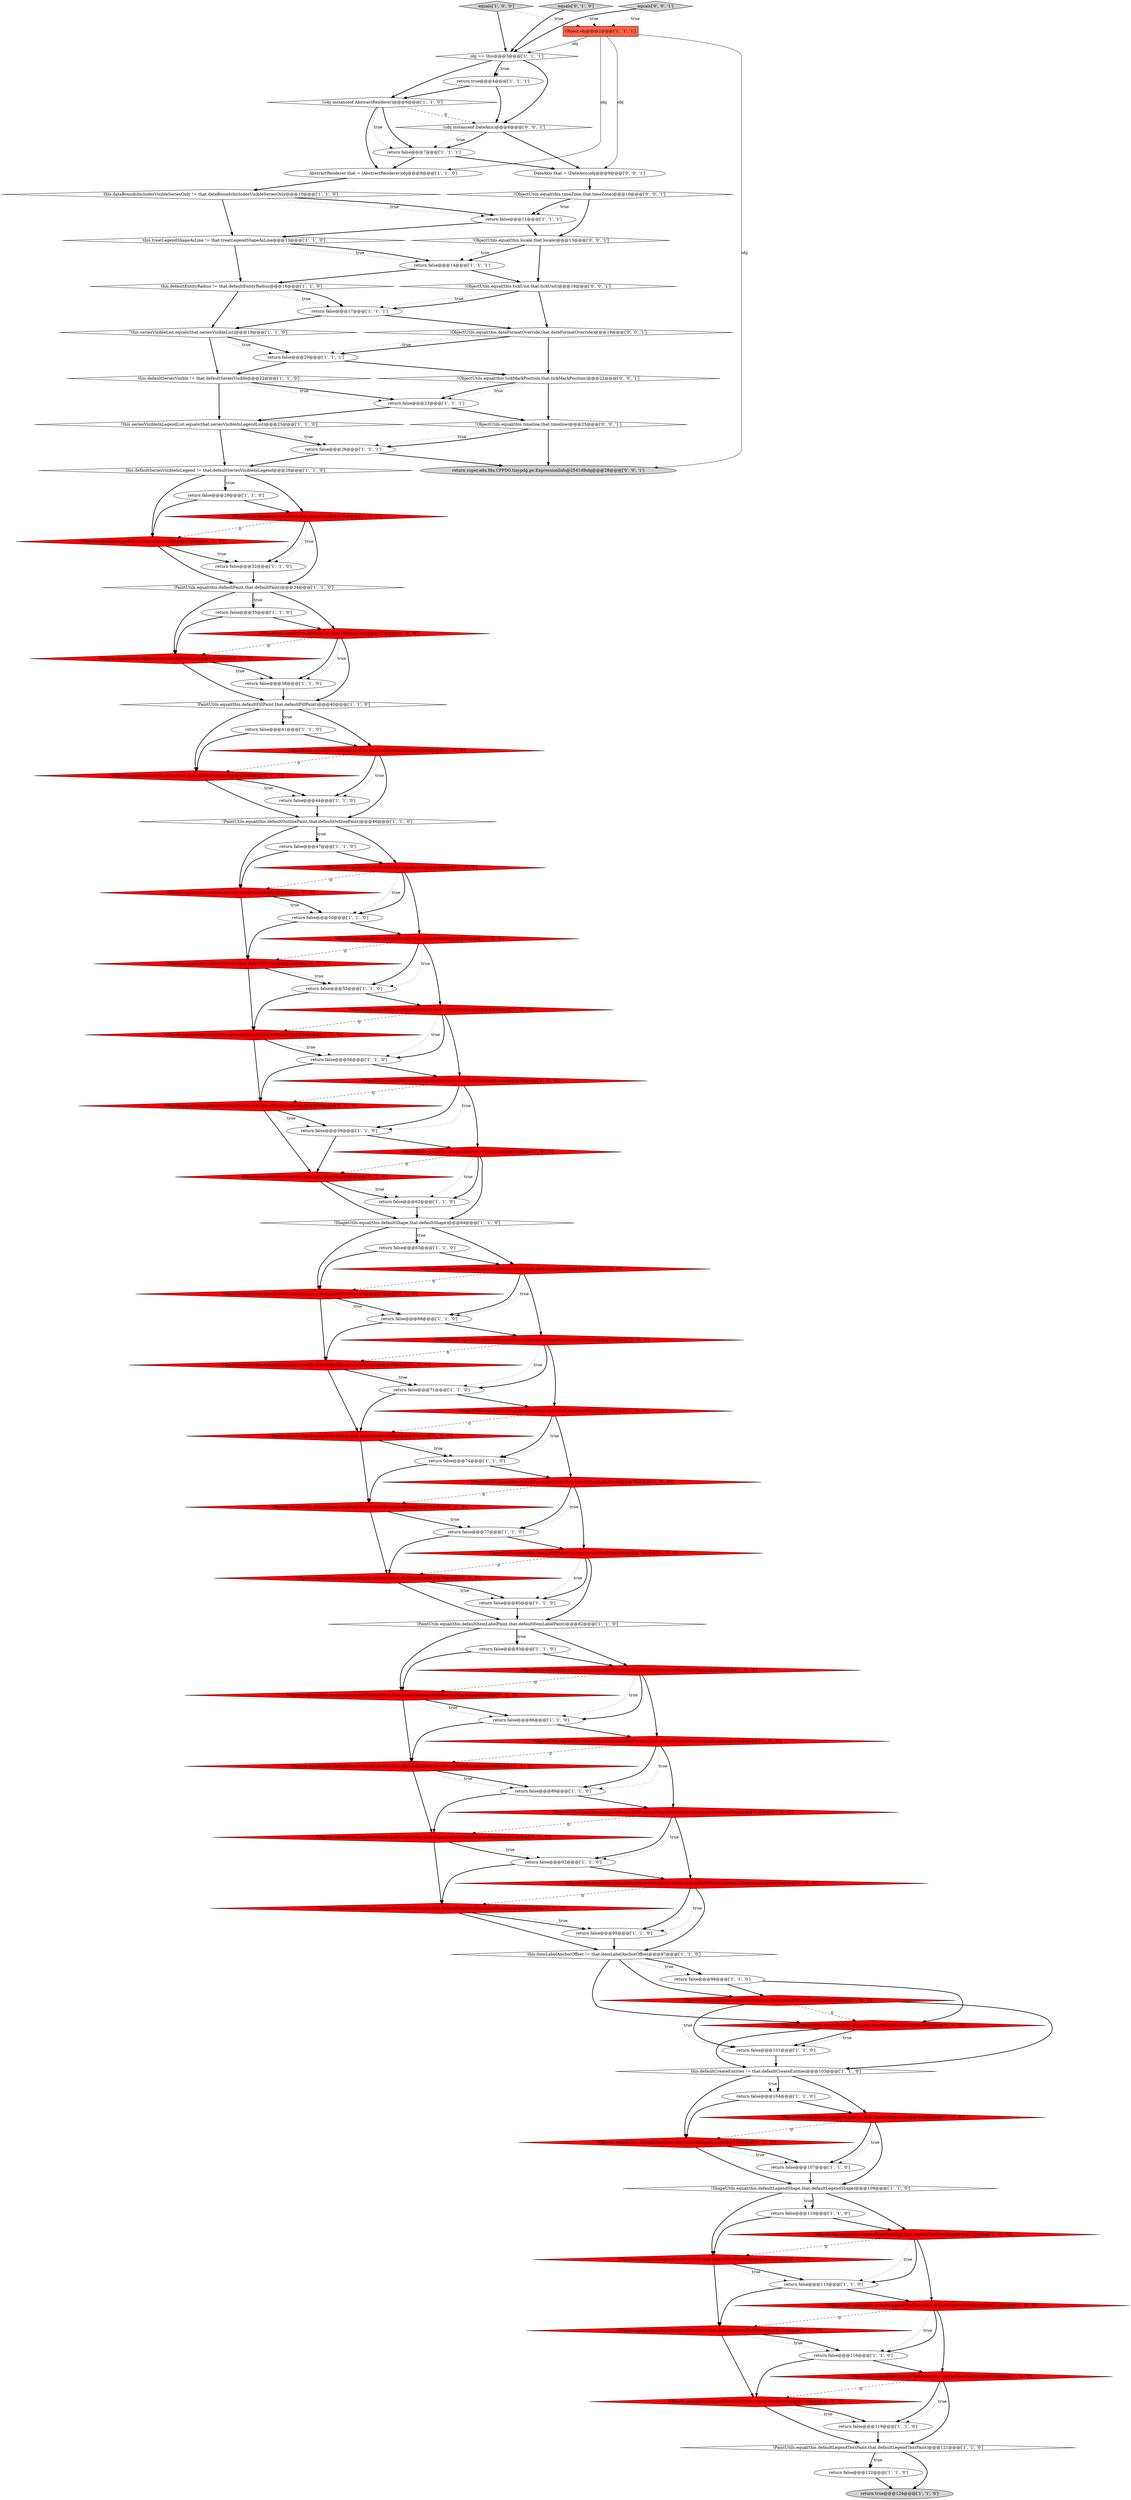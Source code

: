 digraph {
82 [style = filled, label = "return false@@@56@@@['1', '1', '0']", fillcolor = white, shape = ellipse image = "AAA0AAABBB1BBB"];
3 [style = filled, label = "this.defaultCreateEntities != that.defaultCreateEntities@@@103@@@['1', '1', '0']", fillcolor = white, shape = diamond image = "AAA0AAABBB1BBB"];
34 [style = filled, label = "!PaintUtils.equal(this.defaultItemLabelPaint,that.defaultItemLabelPaint)@@@82@@@['1', '1', '0']", fillcolor = white, shape = diamond image = "AAA0AAABBB1BBB"];
72 [style = filled, label = "return false@@@83@@@['1', '1', '0']", fillcolor = white, shape = ellipse image = "AAA0AAABBB1BBB"];
81 [style = filled, label = "return false@@@50@@@['1', '1', '0']", fillcolor = white, shape = ellipse image = "AAA0AAABBB1BBB"];
104 [style = filled, label = "!Objects.equals(this.createEntitiesList,that.createEntitiesList)@@@100@@@['0', '1', '0']", fillcolor = red, shape = diamond image = "AAA1AAABBB2BBB"];
92 [style = filled, label = "!Objects.equals(this.defaultLegendTextFont,that.defaultLegendTextFont)@@@115@@@['0', '1', '0']", fillcolor = red, shape = diamond image = "AAA1AAABBB2BBB"];
29 [style = filled, label = "!this.seriesVisibleList.equals(that.seriesVisibleList)@@@19@@@['1', '1', '0']", fillcolor = white, shape = diamond image = "AAA0AAABBB1BBB"];
4 [style = filled, label = "!(obj instanceof AbstractRenderer)@@@6@@@['1', '1', '0']", fillcolor = white, shape = diamond image = "AAA0AAABBB1BBB"];
42 [style = filled, label = "this.defaultSeriesVisible != that.defaultSeriesVisible@@@22@@@['1', '1', '0']", fillcolor = white, shape = diamond image = "AAA0AAABBB1BBB"];
111 [style = filled, label = "!ObjectUtils.equal(this.timeline,that.timeline)@@@25@@@['0', '0', '1']", fillcolor = white, shape = diamond image = "AAA0AAABBB3BBB"];
59 [style = filled, label = "return false@@@59@@@['1', '1', '0']", fillcolor = white, shape = ellipse image = "AAA0AAABBB1BBB"];
6 [style = filled, label = "!ObjectUtils.equal(this.shapeList,that.shapeList)@@@61@@@['1', '0', '0']", fillcolor = red, shape = diamond image = "AAA1AAABBB1BBB"];
64 [style = filled, label = "return false@@@62@@@['1', '1', '0']", fillcolor = white, shape = ellipse image = "AAA0AAABBB1BBB"];
5 [style = filled, label = "!PaintUtils.equal(this.defaultPaint,that.defaultPaint)@@@34@@@['1', '1', '0']", fillcolor = white, shape = diamond image = "AAA0AAABBB1BBB"];
112 [style = filled, label = "return super.edu.fdu.CPPDG.tinypdg.pe.ExpressionInfo@2541d9obj@@@28@@@['0', '0', '1']", fillcolor = lightgray, shape = ellipse image = "AAA0AAABBB3BBB"];
32 [style = filled, label = "return false@@@98@@@['1', '1', '0']", fillcolor = white, shape = ellipse image = "AAA0AAABBB1BBB"];
77 [style = filled, label = "this.dataBoundsIncludesVisibleSeriesOnly != that.dataBoundsIncludesVisibleSeriesOnly@@@10@@@['1', '1', '0']", fillcolor = white, shape = diamond image = "AAA0AAABBB1BBB"];
14 [style = filled, label = "return false@@@110@@@['1', '1', '0']", fillcolor = white, shape = ellipse image = "AAA0AAABBB1BBB"];
70 [style = filled, label = "!ObjectUtils.equal(this.itemLabelFontMap,that.itemLabelFontMap)@@@73@@@['1', '0', '0']", fillcolor = red, shape = diamond image = "AAA1AAABBB1BBB"];
35 [style = filled, label = "return false@@@32@@@['1', '1', '0']", fillcolor = white, shape = ellipse image = "AAA0AAABBB1BBB"];
91 [style = filled, label = "!Objects.equals(this.itemLabelFontMap,that.itemLabelFontMap)@@@73@@@['0', '1', '0']", fillcolor = red, shape = diamond image = "AAA1AAABBB2BBB"];
67 [style = filled, label = "return false@@@113@@@['1', '1', '0']", fillcolor = white, shape = ellipse image = "AAA0AAABBB1BBB"];
74 [style = filled, label = "!ObjectUtils.equal(this.defaultItemLabelsVisible,that.defaultItemLabelsVisible)@@@70@@@['1', '0', '0']", fillcolor = red, shape = diamond image = "AAA1AAABBB1BBB"];
85 [style = filled, label = "!Objects.equals(this.legendTextFontMap,that.legendTextFontMap)@@@112@@@['0', '1', '0']", fillcolor = red, shape = diamond image = "AAA1AAABBB2BBB"];
87 [style = filled, label = "!Objects.equals(this.defaultStroke,that.defaultStroke)@@@52@@@['0', '1', '0']", fillcolor = red, shape = diamond image = "AAA1AAABBB2BBB"];
78 [style = filled, label = "!ObjectUtils.equal(this.defaultStroke,that.defaultStroke)@@@52@@@['1', '0', '0']", fillcolor = red, shape = diamond image = "AAA1AAABBB1BBB"];
99 [style = filled, label = "!Objects.equals(this.defaultNegativeItemLabelPosition,that.defaultNegativeItemLabelPosition)@@@94@@@['0', '1', '0']", fillcolor = red, shape = diamond image = "AAA1AAABBB2BBB"];
109 [style = filled, label = "!ObjectUtils.equal(this.dateFormatOverride,that.dateFormatOverride)@@@19@@@['0', '0', '1']", fillcolor = white, shape = diamond image = "AAA0AAABBB3BBB"];
41 [style = filled, label = "return true@@@4@@@['1', '1', '1']", fillcolor = white, shape = ellipse image = "AAA0AAABBB1BBB"];
108 [style = filled, label = "!(obj instanceof DateAxis)@@@6@@@['0', '0', '1']", fillcolor = white, shape = diamond image = "AAA0AAABBB3BBB"];
65 [style = filled, label = "return false@@@44@@@['1', '1', '0']", fillcolor = white, shape = ellipse image = "AAA0AAABBB1BBB"];
24 [style = filled, label = "return false@@@35@@@['1', '1', '0']", fillcolor = white, shape = ellipse image = "AAA0AAABBB1BBB"];
51 [style = filled, label = "return false@@@11@@@['1', '1', '1']", fillcolor = white, shape = ellipse image = "AAA0AAABBB1BBB"];
47 [style = filled, label = "return false@@@26@@@['1', '1', '1']", fillcolor = white, shape = ellipse image = "AAA0AAABBB1BBB"];
76 [style = filled, label = "return false@@@92@@@['1', '1', '0']", fillcolor = white, shape = ellipse image = "AAA0AAABBB1BBB"];
60 [style = filled, label = "return true@@@124@@@['1', '1', '0']", fillcolor = lightgray, shape = ellipse image = "AAA0AAABBB1BBB"];
30 [style = filled, label = "!ObjectUtils.equal(this.itemLabelsVisibleList,that.itemLabelsVisibleList)@@@67@@@['1', '0', '0']", fillcolor = red, shape = diamond image = "AAA1AAABBB1BBB"];
0 [style = filled, label = "return false@@@53@@@['1', '1', '0']", fillcolor = white, shape = ellipse image = "AAA0AAABBB1BBB"];
86 [style = filled, label = "equals['0', '1', '0']", fillcolor = lightgray, shape = diamond image = "AAA0AAABBB2BBB"];
46 [style = filled, label = "return false@@@47@@@['1', '1', '0']", fillcolor = white, shape = ellipse image = "AAA0AAABBB1BBB"];
68 [style = filled, label = "this.treatLegendShapeAsLine != that.treatLegendShapeAsLine@@@13@@@['1', '1', '0']", fillcolor = white, shape = diamond image = "AAA0AAABBB1BBB"];
23 [style = filled, label = "AbstractRenderer that = (AbstractRenderer)obj@@@9@@@['1', '1', '0']", fillcolor = white, shape = ellipse image = "AAA0AAABBB1BBB"];
93 [style = filled, label = "!Objects.equals(this.itemLabelPaintList,that.itemLabelPaintList)@@@79@@@['0', '1', '0']", fillcolor = red, shape = diamond image = "AAA1AAABBB2BBB"];
16 [style = filled, label = "return false@@@101@@@['1', '1', '0']", fillcolor = white, shape = ellipse image = "AAA0AAABBB1BBB"];
73 [style = filled, label = "return false@@@68@@@['1', '1', '0']", fillcolor = white, shape = ellipse image = "AAA0AAABBB1BBB"];
71 [style = filled, label = "!ObjectUtils.equal(this.legendShapeList,that.legendShapeList)@@@106@@@['1', '0', '0']", fillcolor = red, shape = diamond image = "AAA1AAABBB1BBB"];
11 [style = filled, label = "!ObjectUtils.equal(this.fillPaintList,that.fillPaintList)@@@37@@@['1', '0', '0']", fillcolor = red, shape = diamond image = "AAA1AAABBB1BBB"];
18 [style = filled, label = "return false@@@107@@@['1', '1', '0']", fillcolor = white, shape = ellipse image = "AAA0AAABBB1BBB"];
101 [style = filled, label = "!Objects.equals(this.defaultOutlineStroke,that.defaultOutlineStroke)@@@58@@@['0', '1', '0']", fillcolor = red, shape = diamond image = "AAA1AAABBB2BBB"];
98 [style = filled, label = "!Objects.equals(this.itemLabelsVisibleList,that.itemLabelsVisibleList)@@@67@@@['0', '1', '0']", fillcolor = red, shape = diamond image = "AAA1AAABBB2BBB"];
52 [style = filled, label = "return false@@@104@@@['1', '1', '0']", fillcolor = white, shape = ellipse image = "AAA0AAABBB1BBB"];
26 [style = filled, label = "!PaintUtils.equal(this.defaultOutlinePaint,that.defaultOutlinePaint)@@@46@@@['1', '1', '0']", fillcolor = white, shape = diamond image = "AAA0AAABBB1BBB"];
106 [style = filled, label = "!Objects.equals(this.legendTextPaint,that.legendTextPaint)@@@118@@@['0', '1', '0']", fillcolor = red, shape = diamond image = "AAA1AAABBB2BBB"];
31 [style = filled, label = "!this.seriesVisibleInLegendList.equals(that.seriesVisibleInLegendList)@@@25@@@['1', '1', '0']", fillcolor = white, shape = diamond image = "AAA0AAABBB1BBB"];
2 [style = filled, label = "!ObjectUtils.equal(this.createEntitiesList,that.createEntitiesList)@@@100@@@['1', '0', '0']", fillcolor = red, shape = diamond image = "AAA1AAABBB1BBB"];
7 [style = filled, label = "!ObjectUtils.equal(this.defaultLegendTextFont,that.defaultLegendTextFont)@@@115@@@['1', '0', '0']", fillcolor = red, shape = diamond image = "AAA1AAABBB1BBB"];
44 [style = filled, label = "!ShapeUtils.equal(this.defaultLegendShape,that.defaultLegendShape)@@@109@@@['1', '1', '0']", fillcolor = white, shape = diamond image = "AAA0AAABBB1BBB"];
75 [style = filled, label = "return false@@@65@@@['1', '1', '0']", fillcolor = white, shape = ellipse image = "AAA0AAABBB1BBB"];
103 [style = filled, label = "!Objects.equals(this.positiveItemLabelPositionMap,that.positiveItemLabelPositionMap)@@@85@@@['0', '1', '0']", fillcolor = red, shape = diamond image = "AAA1AAABBB2BBB"];
20 [style = filled, label = "return false@@@71@@@['1', '1', '0']", fillcolor = white, shape = ellipse image = "AAA0AAABBB1BBB"];
33 [style = filled, label = "Object obj@@@2@@@['1', '1', '1']", fillcolor = tomato, shape = box image = "AAA0AAABBB1BBB"];
83 [style = filled, label = "equals['1', '0', '0']", fillcolor = lightgray, shape = diamond image = "AAA0AAABBB1BBB"];
12 [style = filled, label = "this.defaultEntityRadius != that.defaultEntityRadius@@@16@@@['1', '1', '0']", fillcolor = white, shape = diamond image = "AAA0AAABBB1BBB"];
53 [style = filled, label = "return false@@@119@@@['1', '1', '0']", fillcolor = white, shape = ellipse image = "AAA0AAABBB1BBB"];
69 [style = filled, label = "this.defaultSeriesVisibleInLegend != that.defaultSeriesVisibleInLegend@@@28@@@['1', '1', '0']", fillcolor = white, shape = diamond image = "AAA0AAABBB1BBB"];
58 [style = filled, label = "return false@@@41@@@['1', '1', '0']", fillcolor = white, shape = ellipse image = "AAA0AAABBB1BBB"];
22 [style = filled, label = "!ObjectUtils.equal(this.negativeItemLabelPositionMap,that.negativeItemLabelPositionMap)@@@91@@@['1', '0', '0']", fillcolor = red, shape = diamond image = "AAA1AAABBB1BBB"];
21 [style = filled, label = "return false@@@74@@@['1', '1', '0']", fillcolor = white, shape = ellipse image = "AAA0AAABBB1BBB"];
107 [style = filled, label = "!ObjectUtils.equal(this.tickMarkPosition,that.tickMarkPosition)@@@22@@@['0', '0', '1']", fillcolor = white, shape = diamond image = "AAA0AAABBB3BBB"];
8 [style = filled, label = "return false@@@23@@@['1', '1', '1']", fillcolor = white, shape = ellipse image = "AAA0AAABBB1BBB"];
48 [style = filled, label = "return false@@@122@@@['1', '1', '0']", fillcolor = white, shape = ellipse image = "AAA0AAABBB1BBB"];
110 [style = filled, label = "equals['0', '0', '1']", fillcolor = lightgray, shape = diamond image = "AAA0AAABBB3BBB"];
113 [style = filled, label = "!ObjectUtils.equal(this.timeZone,that.timeZone)@@@10@@@['0', '0', '1']", fillcolor = white, shape = diamond image = "AAA0AAABBB3BBB"];
90 [style = filled, label = "!Objects.equals(this.outlineStrokeList,that.outlineStrokeList)@@@55@@@['0', '1', '0']", fillcolor = red, shape = diamond image = "AAA1AAABBB2BBB"];
17 [style = filled, label = "return false@@@38@@@['1', '1', '0']", fillcolor = white, shape = ellipse image = "AAA0AAABBB1BBB"];
28 [style = filled, label = "!ObjectUtils.equal(this.legendTextFontMap,that.legendTextFontMap)@@@112@@@['1', '0', '0']", fillcolor = red, shape = diamond image = "AAA1AAABBB1BBB"];
1 [style = filled, label = "return false@@@116@@@['1', '1', '0']", fillcolor = white, shape = ellipse image = "AAA0AAABBB1BBB"];
15 [style = filled, label = "return false@@@80@@@['1', '1', '0']", fillcolor = white, shape = ellipse image = "AAA0AAABBB1BBB"];
63 [style = filled, label = "return false@@@20@@@['1', '1', '1']", fillcolor = white, shape = ellipse image = "AAA0AAABBB1BBB"];
50 [style = filled, label = "return false@@@7@@@['1', '1', '1']", fillcolor = white, shape = ellipse image = "AAA0AAABBB1BBB"];
66 [style = filled, label = "return false@@@77@@@['1', '1', '0']", fillcolor = white, shape = ellipse image = "AAA0AAABBB1BBB"];
40 [style = filled, label = "return false@@@95@@@['1', '1', '0']", fillcolor = white, shape = ellipse image = "AAA0AAABBB1BBB"];
25 [style = filled, label = "!PaintUtils.equal(this.defaultLegendTextPaint,that.defaultLegendTextPaint)@@@121@@@['1', '1', '0']", fillcolor = white, shape = diamond image = "AAA0AAABBB1BBB"];
61 [style = filled, label = "return false@@@86@@@['1', '1', '0']", fillcolor = white, shape = ellipse image = "AAA0AAABBB1BBB"];
54 [style = filled, label = "!PaintUtils.equal(this.defaultFillPaint,that.defaultFillPaint)@@@40@@@['1', '1', '0']", fillcolor = white, shape = diamond image = "AAA0AAABBB1BBB"];
114 [style = filled, label = "DateAxis that = (DateAxis)obj@@@9@@@['0', '0', '1']", fillcolor = white, shape = ellipse image = "AAA0AAABBB3BBB"];
62 [style = filled, label = "obj == this@@@3@@@['1', '1', '1']", fillcolor = white, shape = diamond image = "AAA0AAABBB1BBB"];
115 [style = filled, label = "!ObjectUtils.equal(this.locale,that.locale)@@@13@@@['0', '0', '1']", fillcolor = white, shape = diamond image = "AAA0AAABBB3BBB"];
49 [style = filled, label = "!ObjectUtils.equal(this.itemLabelPaintList,that.itemLabelPaintList)@@@79@@@['1', '0', '0']", fillcolor = red, shape = diamond image = "AAA1AAABBB1BBB"];
100 [style = filled, label = "!Objects.equals(this.defaultItemLabelFont,that.defaultItemLabelFont)@@@76@@@['0', '1', '0']", fillcolor = red, shape = diamond image = "AAA1AAABBB2BBB"];
13 [style = filled, label = "return false@@@17@@@['1', '1', '1']", fillcolor = white, shape = ellipse image = "AAA0AAABBB1BBB"];
56 [style = filled, label = "!ObjectUtils.equal(this.legendTextPaint,that.legendTextPaint)@@@118@@@['1', '0', '0']", fillcolor = red, shape = diamond image = "AAA1AAABBB1BBB"];
79 [style = filled, label = "this.itemLabelAnchorOffset != that.itemLabelAnchorOffset@@@97@@@['1', '1', '0']", fillcolor = white, shape = diamond image = "AAA0AAABBB1BBB"];
80 [style = filled, label = "return false@@@29@@@['1', '1', '0']", fillcolor = white, shape = ellipse image = "AAA0AAABBB1BBB"];
84 [style = filled, label = "!Objects.equals(this.paintList,that.paintList)@@@31@@@['0', '1', '0']", fillcolor = red, shape = diamond image = "AAA1AAABBB2BBB"];
97 [style = filled, label = "!Objects.equals(this.outlinePaintList,that.outlinePaintList)@@@43@@@['0', '1', '0']", fillcolor = red, shape = diamond image = "AAA1AAABBB2BBB"];
102 [style = filled, label = "!Objects.equals(this.shapeList,that.shapeList)@@@61@@@['0', '1', '0']", fillcolor = red, shape = diamond image = "AAA1AAABBB2BBB"];
116 [style = filled, label = "!ObjectUtils.equal(this.tickUnit,that.tickUnit)@@@16@@@['0', '0', '1']", fillcolor = white, shape = diamond image = "AAA0AAABBB3BBB"];
95 [style = filled, label = "!Objects.equals(this.defaultItemLabelsVisible,that.defaultItemLabelsVisible)@@@70@@@['0', '1', '0']", fillcolor = red, shape = diamond image = "AAA1AAABBB2BBB"];
27 [style = filled, label = "!ObjectUtils.equal(this.outlineStrokeList,that.outlineStrokeList)@@@55@@@['1', '0', '0']", fillcolor = red, shape = diamond image = "AAA1AAABBB1BBB"];
10 [style = filled, label = "!ShapeUtils.equal(this.defaultShape,that.defaultShape)@@@64@@@['1', '1', '0']", fillcolor = white, shape = diamond image = "AAA0AAABBB1BBB"];
37 [style = filled, label = "!ObjectUtils.equal(this.defaultOutlineStroke,that.defaultOutlineStroke)@@@58@@@['1', '0', '0']", fillcolor = red, shape = diamond image = "AAA1AAABBB1BBB"];
94 [style = filled, label = "!Objects.equals(this.defaultPositiveItemLabelPosition,that.defaultPositiveItemLabelPosition)@@@88@@@['0', '1', '0']", fillcolor = red, shape = diamond image = "AAA1AAABBB2BBB"];
9 [style = filled, label = "!ObjectUtils.equal(this.strokeList,that.strokeList)@@@49@@@['1', '0', '0']", fillcolor = red, shape = diamond image = "AAA1AAABBB1BBB"];
45 [style = filled, label = "!ObjectUtils.equal(this.defaultItemLabelFont,that.defaultItemLabelFont)@@@76@@@['1', '0', '0']", fillcolor = red, shape = diamond image = "AAA1AAABBB1BBB"];
105 [style = filled, label = "!Objects.equals(this.legendShapeList,that.legendShapeList)@@@106@@@['0', '1', '0']", fillcolor = red, shape = diamond image = "AAA1AAABBB2BBB"];
96 [style = filled, label = "!Objects.equals(this.strokeList,that.strokeList)@@@49@@@['0', '1', '0']", fillcolor = red, shape = diamond image = "AAA1AAABBB2BBB"];
38 [style = filled, label = "!ObjectUtils.equal(this.outlinePaintList,that.outlinePaintList)@@@43@@@['1', '0', '0']", fillcolor = red, shape = diamond image = "AAA1AAABBB1BBB"];
19 [style = filled, label = "!ObjectUtils.equal(this.positiveItemLabelPositionMap,that.positiveItemLabelPositionMap)@@@85@@@['1', '0', '0']", fillcolor = red, shape = diamond image = "AAA1AAABBB1BBB"];
36 [style = filled, label = "!ObjectUtils.equal(this.paintList,that.paintList)@@@31@@@['1', '0', '0']", fillcolor = red, shape = diamond image = "AAA1AAABBB1BBB"];
39 [style = filled, label = "!ObjectUtils.equal(this.defaultNegativeItemLabelPosition,that.defaultNegativeItemLabelPosition)@@@94@@@['1', '0', '0']", fillcolor = red, shape = diamond image = "AAA1AAABBB1BBB"];
43 [style = filled, label = "return false@@@89@@@['1', '1', '0']", fillcolor = white, shape = ellipse image = "AAA0AAABBB1BBB"];
88 [style = filled, label = "!Objects.equals(this.fillPaintList,that.fillPaintList)@@@37@@@['0', '1', '0']", fillcolor = red, shape = diamond image = "AAA1AAABBB2BBB"];
55 [style = filled, label = "!ObjectUtils.equal(this.defaultPositiveItemLabelPosition,that.defaultPositiveItemLabelPosition)@@@88@@@['1', '0', '0']", fillcolor = red, shape = diamond image = "AAA1AAABBB1BBB"];
57 [style = filled, label = "return false@@@14@@@['1', '1', '1']", fillcolor = white, shape = ellipse image = "AAA0AAABBB1BBB"];
89 [style = filled, label = "!Objects.equals(this.negativeItemLabelPositionMap,that.negativeItemLabelPositionMap)@@@91@@@['0', '1', '0']", fillcolor = red, shape = diamond image = "AAA1AAABBB2BBB"];
78->27 [style = bold, label=""];
74->20 [style = dotted, label="true"];
97->65 [style = dotted, label="true"];
54->97 [style = bold, label=""];
3->105 [style = bold, label=""];
17->54 [style = bold, label=""];
44->85 [style = bold, label=""];
80->84 [style = bold, label=""];
19->55 [style = bold, label=""];
71->44 [style = bold, label=""];
4->50 [style = dotted, label="true"];
52->71 [style = bold, label=""];
98->73 [style = bold, label=""];
87->0 [style = bold, label=""];
71->18 [style = bold, label=""];
20->70 [style = bold, label=""];
73->74 [style = bold, label=""];
81->78 [style = bold, label=""];
101->59 [style = bold, label=""];
63->107 [style = bold, label=""];
62->108 [style = bold, label=""];
47->69 [style = bold, label=""];
26->9 [style = bold, label=""];
14->28 [style = bold, label=""];
101->59 [style = dotted, label="true"];
85->67 [style = bold, label=""];
108->50 [style = bold, label=""];
92->1 [style = dotted, label="true"];
27->82 [style = bold, label=""];
69->80 [style = bold, label=""];
25->48 [style = bold, label=""];
57->116 [style = bold, label=""];
79->32 [style = bold, label=""];
96->81 [style = dotted, label="true"];
96->87 [style = bold, label=""];
23->77 [style = bold, label=""];
5->24 [style = dotted, label="true"];
34->72 [style = bold, label=""];
49->93 [style = dashed, label="0"];
18->44 [style = bold, label=""];
90->82 [style = dotted, label="true"];
45->66 [style = bold, label=""];
10->75 [style = bold, label=""];
6->64 [style = bold, label=""];
24->11 [style = bold, label=""];
9->78 [style = bold, label=""];
74->70 [style = bold, label=""];
29->63 [style = bold, label=""];
41->108 [style = bold, label=""];
27->82 [style = dotted, label="true"];
104->16 [style = bold, label=""];
21->100 [style = bold, label=""];
10->98 [style = bold, label=""];
13->109 [style = bold, label=""];
26->96 [style = bold, label=""];
19->61 [style = bold, label=""];
55->43 [style = dotted, label="true"];
38->26 [style = bold, label=""];
85->67 [style = dotted, label="true"];
9->81 [style = dotted, label="true"];
7->1 [style = dotted, label="true"];
54->38 [style = bold, label=""];
59->6 [style = bold, label=""];
56->53 [style = bold, label=""];
37->101 [style = dashed, label="0"];
77->51 [style = dotted, label="true"];
107->8 [style = dotted, label="true"];
56->106 [style = dashed, label="0"];
113->115 [style = bold, label=""];
110->62 [style = bold, label=""];
105->18 [style = dotted, label="true"];
32->104 [style = bold, label=""];
2->16 [style = bold, label=""];
31->69 [style = bold, label=""];
26->46 [style = bold, label=""];
113->51 [style = dotted, label="true"];
16->3 [style = bold, label=""];
115->57 [style = bold, label=""];
7->1 [style = bold, label=""];
6->64 [style = dotted, label="true"];
33->62 [style = solid, label="obj"];
50->23 [style = bold, label=""];
15->34 [style = bold, label=""];
34->19 [style = bold, label=""];
94->89 [style = bold, label=""];
100->93 [style = bold, label=""];
104->3 [style = bold, label=""];
111->112 [style = bold, label=""];
89->76 [style = dotted, label="true"];
33->112 [style = solid, label="obj"];
49->15 [style = dotted, label="true"];
99->40 [style = bold, label=""];
77->51 [style = bold, label=""];
84->5 [style = bold, label=""];
41->4 [style = bold, label=""];
25->48 [style = dotted, label="true"];
108->114 [style = bold, label=""];
116->109 [style = bold, label=""];
42->31 [style = bold, label=""];
68->12 [style = bold, label=""];
56->25 [style = bold, label=""];
44->14 [style = dotted, label="true"];
29->63 [style = dotted, label="true"];
47->112 [style = bold, label=""];
116->13 [style = dotted, label="true"];
80->36 [style = bold, label=""];
54->58 [style = bold, label=""];
91->100 [style = bold, label=""];
72->103 [style = bold, label=""];
35->5 [style = bold, label=""];
88->54 [style = bold, label=""];
21->45 [style = bold, label=""];
61->55 [style = bold, label=""];
10->75 [style = dotted, label="true"];
51->115 [style = bold, label=""];
12->29 [style = bold, label=""];
64->10 [style = bold, label=""];
101->102 [style = bold, label=""];
61->94 [style = bold, label=""];
40->79 [style = bold, label=""];
22->76 [style = bold, label=""];
57->12 [style = bold, label=""];
30->73 [style = bold, label=""];
95->91 [style = bold, label=""];
88->17 [style = dotted, label="true"];
106->53 [style = dotted, label="true"];
22->76 [style = dotted, label="true"];
38->65 [style = bold, label=""];
70->21 [style = bold, label=""];
43->22 [style = bold, label=""];
38->65 [style = dotted, label="true"];
3->71 [style = bold, label=""];
24->88 [style = bold, label=""];
94->43 [style = bold, label=""];
39->79 [style = bold, label=""];
39->40 [style = dotted, label="true"];
11->17 [style = bold, label=""];
90->82 [style = bold, label=""];
5->11 [style = bold, label=""];
70->21 [style = dotted, label="true"];
94->43 [style = dotted, label="true"];
31->47 [style = bold, label=""];
19->61 [style = dotted, label="true"];
1->56 [style = bold, label=""];
36->35 [style = bold, label=""];
97->65 [style = bold, label=""];
95->20 [style = bold, label=""];
66->49 [style = bold, label=""];
84->35 [style = dotted, label="true"];
78->87 [style = dashed, label="0"];
4->23 [style = bold, label=""];
63->42 [style = bold, label=""];
81->87 [style = bold, label=""];
102->64 [style = dotted, label="true"];
26->46 [style = dotted, label="true"];
65->26 [style = bold, label=""];
67->7 [style = bold, label=""];
54->58 [style = dotted, label="true"];
31->47 [style = dotted, label="true"];
95->20 [style = dotted, label="true"];
46->9 [style = bold, label=""];
100->66 [style = dotted, label="true"];
105->18 [style = bold, label=""];
8->31 [style = bold, label=""];
28->85 [style = dashed, label="0"];
78->0 [style = dotted, label="true"];
102->64 [style = bold, label=""];
102->10 [style = bold, label=""];
114->113 [style = bold, label=""];
2->104 [style = dashed, label="0"];
7->56 [style = bold, label=""];
55->94 [style = dashed, label="0"];
2->3 [style = bold, label=""];
42->8 [style = bold, label=""];
109->107 [style = bold, label=""];
11->17 [style = dotted, label="true"];
111->47 [style = dotted, label="true"];
5->88 [style = bold, label=""];
87->90 [style = bold, label=""];
46->96 [style = bold, label=""];
66->93 [style = bold, label=""];
79->104 [style = bold, label=""];
92->106 [style = bold, label=""];
106->53 [style = bold, label=""];
69->80 [style = dotted, label="true"];
39->99 [style = dashed, label="0"];
92->1 [style = bold, label=""];
36->84 [style = dashed, label="0"];
44->14 [style = bold, label=""];
82->101 [style = bold, label=""];
22->89 [style = dashed, label="0"];
85->92 [style = bold, label=""];
77->68 [style = bold, label=""];
8->111 [style = bold, label=""];
89->76 [style = bold, label=""];
12->13 [style = bold, label=""];
109->63 [style = bold, label=""];
58->38 [style = bold, label=""];
104->16 [style = dotted, label="true"];
27->37 [style = bold, label=""];
12->13 [style = dotted, label="true"];
91->21 [style = bold, label=""];
89->99 [style = bold, label=""];
62->41 [style = bold, label=""];
59->102 [style = bold, label=""];
105->44 [style = bold, label=""];
113->51 [style = bold, label=""];
27->90 [style = dashed, label="0"];
71->105 [style = dashed, label="0"];
37->59 [style = dotted, label="true"];
115->116 [style = bold, label=""];
39->40 [style = bold, label=""];
29->42 [style = bold, label=""];
5->24 [style = bold, label=""];
6->10 [style = bold, label=""];
43->89 [style = bold, label=""];
76->39 [style = bold, label=""];
82->37 [style = bold, label=""];
34->72 [style = dotted, label="true"];
49->15 [style = bold, label=""];
55->43 [style = bold, label=""];
86->33 [style = dotted, label="true"];
22->39 [style = bold, label=""];
36->5 [style = bold, label=""];
115->57 [style = dotted, label="true"];
107->8 [style = bold, label=""];
58->97 [style = bold, label=""];
62->41 [style = dotted, label="true"];
33->23 [style = solid, label="obj"];
4->50 [style = bold, label=""];
10->30 [style = bold, label=""];
74->95 [style = dashed, label="0"];
70->45 [style = bold, label=""];
1->106 [style = bold, label=""];
11->54 [style = bold, label=""];
69->84 [style = bold, label=""];
2->16 [style = dotted, label="true"];
30->74 [style = bold, label=""];
98->73 [style = dotted, label="true"];
67->92 [style = bold, label=""];
98->95 [style = bold, label=""];
72->19 [style = bold, label=""];
53->25 [style = bold, label=""];
84->35 [style = bold, label=""];
38->97 [style = dashed, label="0"];
3->52 [style = bold, label=""];
30->98 [style = dashed, label="0"];
33->114 [style = solid, label="obj"];
42->8 [style = dotted, label="true"];
79->2 [style = bold, label=""];
28->67 [style = bold, label=""];
68->57 [style = dotted, label="true"];
0->27 [style = bold, label=""];
110->33 [style = dotted, label="true"];
62->4 [style = bold, label=""];
45->49 [style = bold, label=""];
83->62 [style = bold, label=""];
103->94 [style = bold, label=""];
52->105 [style = bold, label=""];
93->34 [style = bold, label=""];
76->99 [style = bold, label=""];
51->68 [style = bold, label=""];
28->7 [style = bold, label=""];
0->90 [style = bold, label=""];
86->62 [style = bold, label=""];
75->30 [style = bold, label=""];
74->20 [style = bold, label=""];
50->114 [style = bold, label=""];
4->108 [style = dashed, label="0"];
108->50 [style = dotted, label="true"];
48->60 [style = bold, label=""];
37->6 [style = bold, label=""];
49->34 [style = bold, label=""];
100->66 [style = bold, label=""];
28->67 [style = dotted, label="true"];
32->2 [style = bold, label=""];
11->88 [style = dashed, label="0"];
55->22 [style = bold, label=""];
78->0 [style = bold, label=""];
69->36 [style = bold, label=""];
68->57 [style = bold, label=""];
99->40 [style = dotted, label="true"];
109->63 [style = dotted, label="true"];
13->29 [style = bold, label=""];
20->91 [style = bold, label=""];
70->91 [style = dashed, label="0"];
90->101 [style = bold, label=""];
106->25 [style = bold, label=""];
19->103 [style = dashed, label="0"];
7->92 [style = dashed, label="0"];
103->61 [style = bold, label=""];
44->28 [style = bold, label=""];
37->59 [style = bold, label=""];
93->15 [style = dotted, label="true"];
56->53 [style = dotted, label="true"];
99->79 [style = bold, label=""];
9->81 [style = bold, label=""];
45->66 [style = dotted, label="true"];
14->85 [style = bold, label=""];
83->33 [style = dotted, label="true"];
73->95 [style = bold, label=""];
75->98 [style = bold, label=""];
116->13 [style = bold, label=""];
111->47 [style = bold, label=""];
96->81 [style = bold, label=""];
45->100 [style = dashed, label="0"];
88->17 [style = bold, label=""];
6->102 [style = dashed, label="0"];
79->32 [style = dotted, label="true"];
36->35 [style = dotted, label="true"];
87->0 [style = dotted, label="true"];
93->15 [style = bold, label=""];
30->73 [style = dotted, label="true"];
3->52 [style = dotted, label="true"];
91->21 [style = dotted, label="true"];
9->96 [style = dashed, label="0"];
103->61 [style = dotted, label="true"];
25->60 [style = bold, label=""];
97->26 [style = bold, label=""];
34->103 [style = bold, label=""];
71->18 [style = dotted, label="true"];
107->111 [style = bold, label=""];
}
